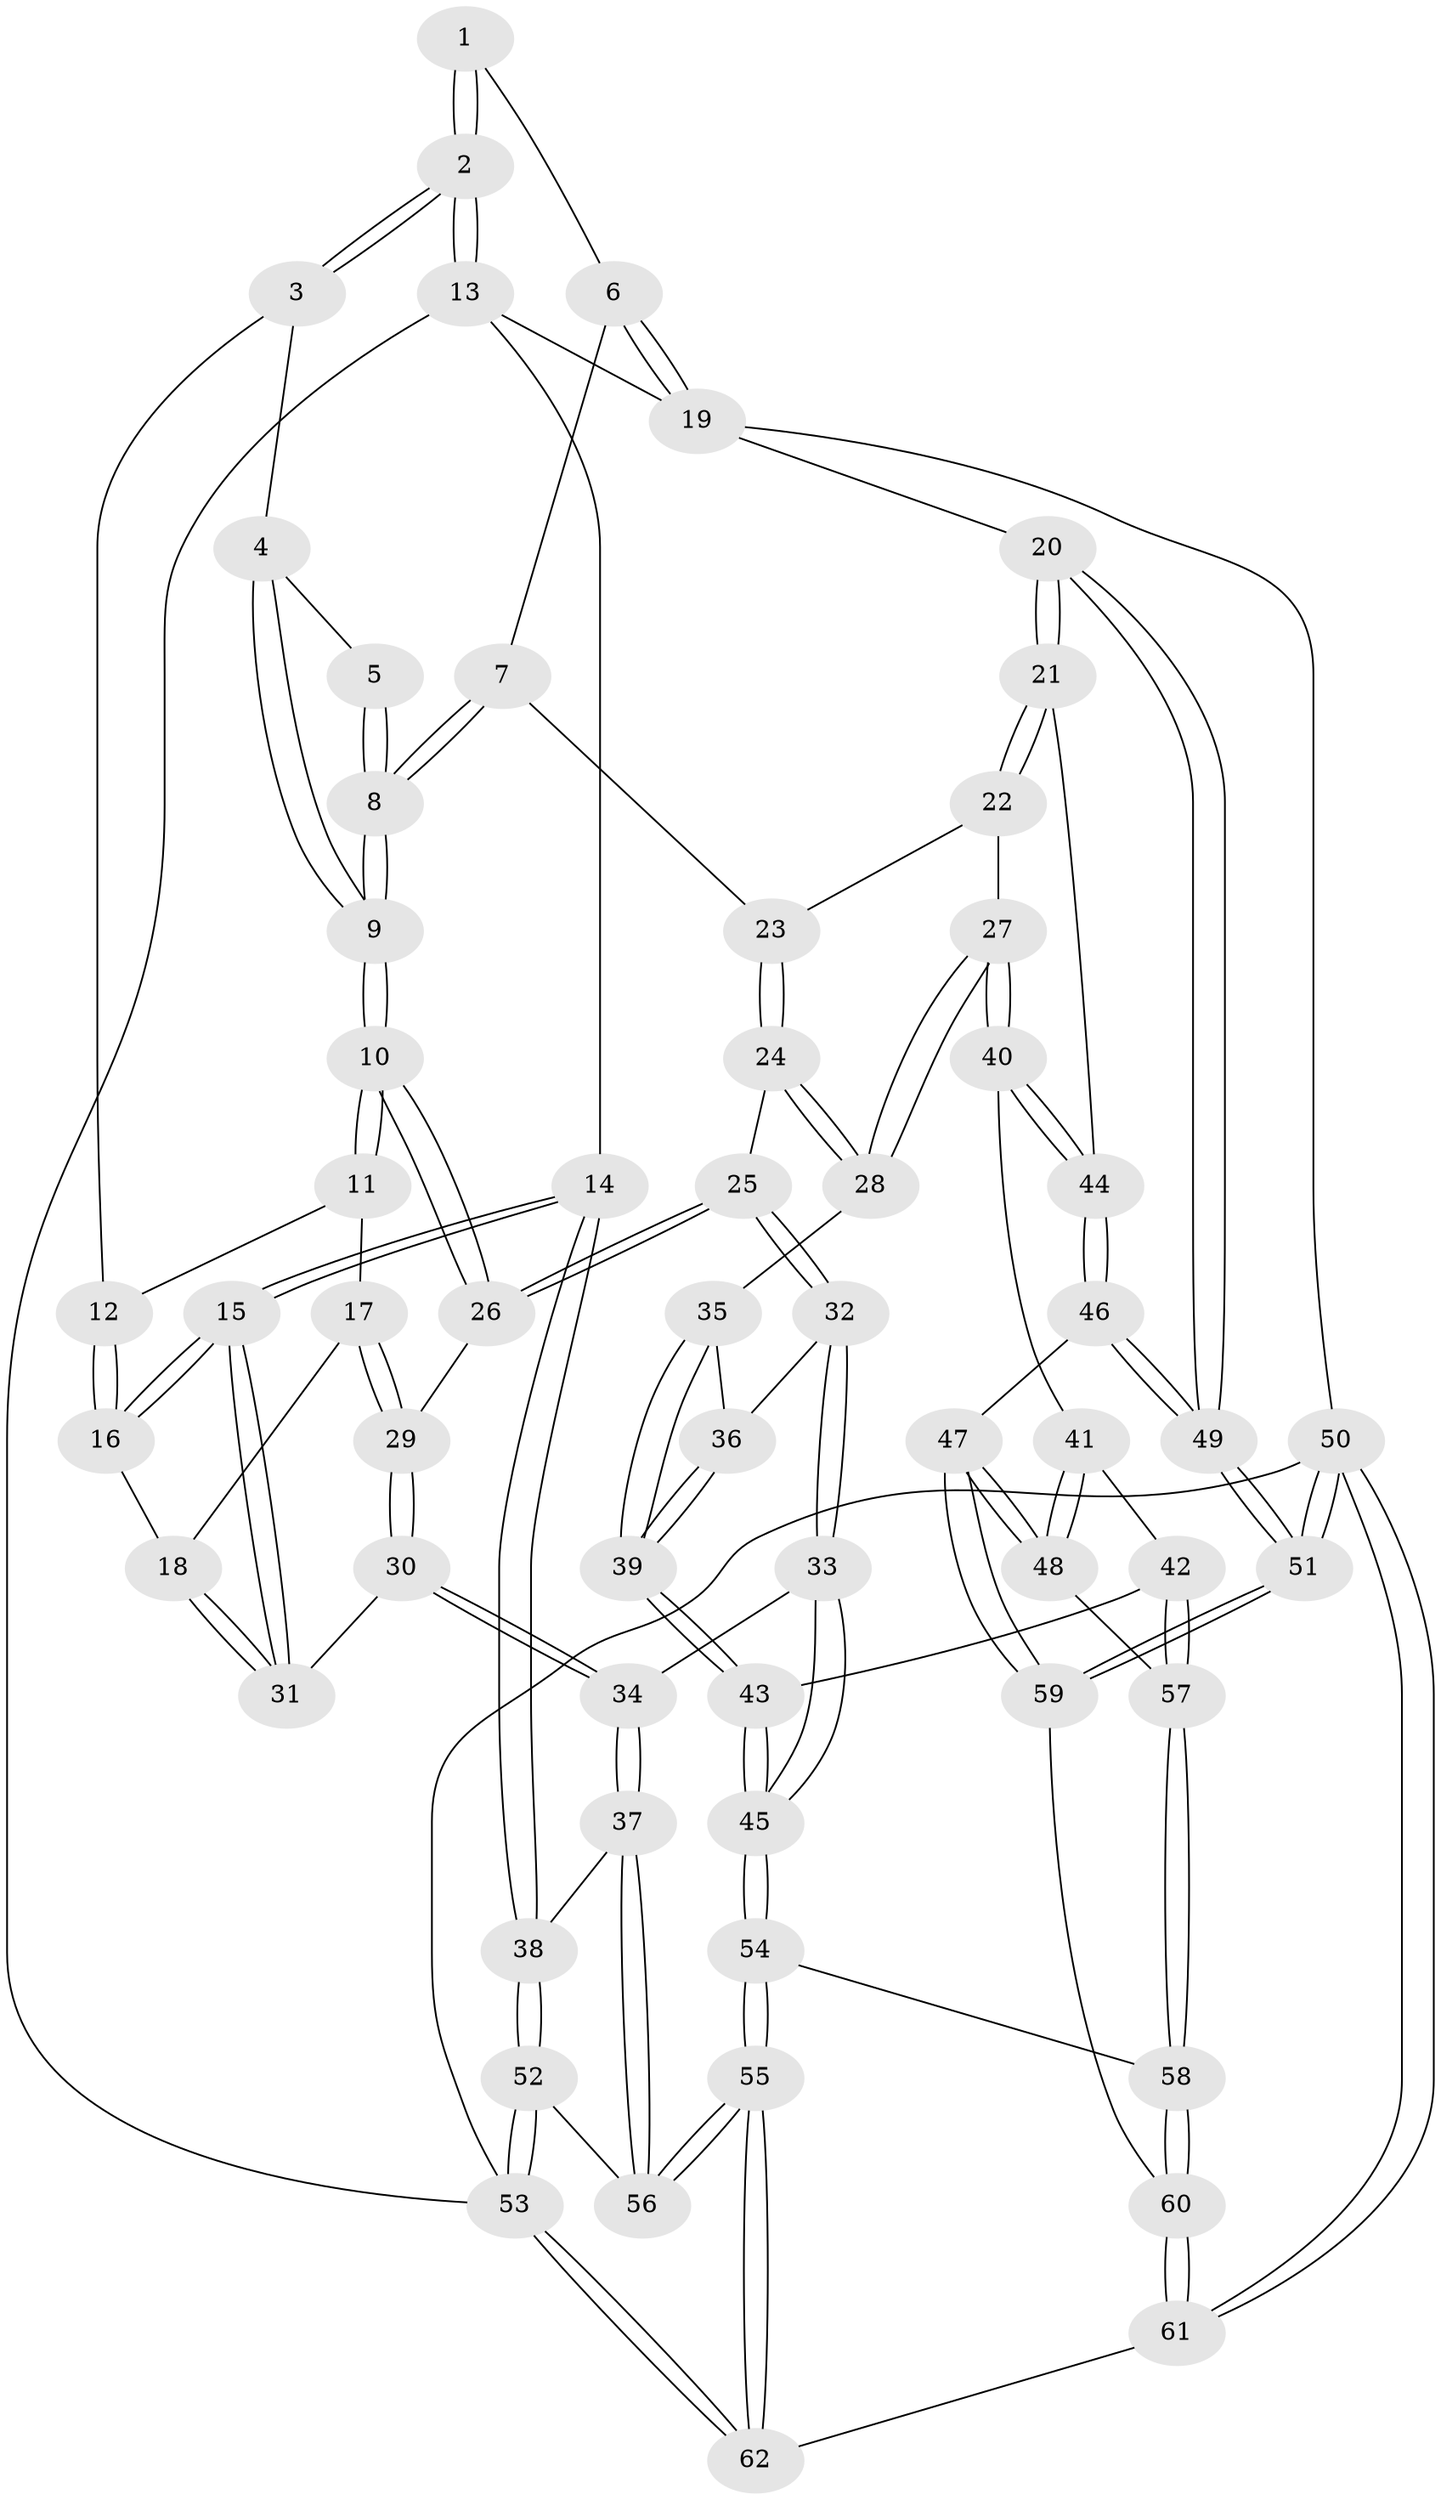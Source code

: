 // coarse degree distribution, {3: 0.5, 2: 0.05555555555555555, 5: 0.1111111111111111, 4: 0.2222222222222222, 7: 0.05555555555555555, 6: 0.05555555555555555}
// Generated by graph-tools (version 1.1) at 2025/05/03/04/25 22:05:55]
// undirected, 62 vertices, 152 edges
graph export_dot {
graph [start="1"]
  node [color=gray90,style=filled];
  1 [pos="+0.5197700091793805+0"];
  2 [pos="+0+0"];
  3 [pos="+0.2042367185121648+0.14672937307087613"];
  4 [pos="+0.27939121157697866+0.16064248120202326"];
  5 [pos="+0.490378169954754+0"];
  6 [pos="+1+0"];
  7 [pos="+0.6151023867049689+0.2430186324360619"];
  8 [pos="+0.5157440309252715+0.25014702070350353"];
  9 [pos="+0.43569675492026083+0.3120917522713896"];
  10 [pos="+0.4338141884366639+0.3213441682626101"];
  11 [pos="+0.21350304164834977+0.3144809869687688"];
  12 [pos="+0.1783015545131466+0.2173759774051072"];
  13 [pos="+0+0"];
  14 [pos="+0+0.48264137867579815"];
  15 [pos="+0+0.4789411465432719"];
  16 [pos="+0.09421644928441221+0.31419392373668126"];
  17 [pos="+0.21274780723465023+0.3455957260964775"];
  18 [pos="+0.20851195643176165+0.35073774863426355"];
  19 [pos="+1+0"];
  20 [pos="+1+0.37539350653547227"];
  21 [pos="+1+0.4110239611661789"];
  22 [pos="+0.6513264822247102+0.28558736748817865"];
  23 [pos="+0.6446668599252736+0.2794557932056015"];
  24 [pos="+0.6142410795463159+0.42791949428944365"];
  25 [pos="+0.4438422662302387+0.38040076220714164"];
  26 [pos="+0.42954038212846984+0.35591740387992815"];
  27 [pos="+0.7091333580636501+0.4841487064447697"];
  28 [pos="+0.7068680047628808+0.48447003626482743"];
  29 [pos="+0.3711894165138688+0.3884142281454776"];
  30 [pos="+0.271894334331063+0.4708541161899219"];
  31 [pos="+0.17135245197417664+0.4429965597006567"];
  32 [pos="+0.469734744534215+0.49549640719550164"];
  33 [pos="+0.4413010138653891+0.610458955498777"];
  34 [pos="+0.282633402046787+0.6436270930974853"];
  35 [pos="+0.6511933434010831+0.5213587400640046"];
  36 [pos="+0.49940674187396783+0.5032634864281438"];
  37 [pos="+0.276731718712984+0.6499318809229889"];
  38 [pos="+0+0.581099959170608"];
  39 [pos="+0.6094868272940609+0.6030006102590972"];
  40 [pos="+0.7904495320335702+0.49817024039266544"];
  41 [pos="+0.782908448415603+0.5166078808065162"];
  42 [pos="+0.6725569724498579+0.7282823244642156"];
  43 [pos="+0.5794364423361524+0.7116058158694044"];
  44 [pos="+0.9736747439966491+0.443156369898442"];
  45 [pos="+0.5474076363205592+0.7198682942043189"];
  46 [pos="+0.8880665344281603+0.6940096096581477"];
  47 [pos="+0.8361100726198483+0.7867161141385459"];
  48 [pos="+0.7943813785297693+0.7741652899723929"];
  49 [pos="+1+0.8955109333408662"];
  50 [pos="+1+1"];
  51 [pos="+1+1"];
  52 [pos="+0+0.7561167703881264"];
  53 [pos="+0+1"];
  54 [pos="+0.4784053581205734+0.8511461752286675"];
  55 [pos="+0.3461618402415809+0.9404280298641629"];
  56 [pos="+0.28160274369173516+0.8375478794281456"];
  57 [pos="+0.7109709237600378+0.7589671221924227"];
  58 [pos="+0.659461498732262+0.9385906120174162"];
  59 [pos="+0.8588816868323529+0.8272198696842984"];
  60 [pos="+0.7327311765456812+1"];
  61 [pos="+0.7416998575139157+1"];
  62 [pos="+0.301403328408462+1"];
  1 -- 2;
  1 -- 2;
  1 -- 6;
  2 -- 3;
  2 -- 3;
  2 -- 13;
  2 -- 13;
  3 -- 4;
  3 -- 12;
  4 -- 5;
  4 -- 9;
  4 -- 9;
  5 -- 8;
  5 -- 8;
  6 -- 7;
  6 -- 19;
  6 -- 19;
  7 -- 8;
  7 -- 8;
  7 -- 23;
  8 -- 9;
  8 -- 9;
  9 -- 10;
  9 -- 10;
  10 -- 11;
  10 -- 11;
  10 -- 26;
  10 -- 26;
  11 -- 12;
  11 -- 17;
  12 -- 16;
  12 -- 16;
  13 -- 14;
  13 -- 19;
  13 -- 53;
  14 -- 15;
  14 -- 15;
  14 -- 38;
  14 -- 38;
  15 -- 16;
  15 -- 16;
  15 -- 31;
  15 -- 31;
  16 -- 18;
  17 -- 18;
  17 -- 29;
  17 -- 29;
  18 -- 31;
  18 -- 31;
  19 -- 20;
  19 -- 50;
  20 -- 21;
  20 -- 21;
  20 -- 49;
  20 -- 49;
  21 -- 22;
  21 -- 22;
  21 -- 44;
  22 -- 23;
  22 -- 27;
  23 -- 24;
  23 -- 24;
  24 -- 25;
  24 -- 28;
  24 -- 28;
  25 -- 26;
  25 -- 26;
  25 -- 32;
  25 -- 32;
  26 -- 29;
  27 -- 28;
  27 -- 28;
  27 -- 40;
  27 -- 40;
  28 -- 35;
  29 -- 30;
  29 -- 30;
  30 -- 31;
  30 -- 34;
  30 -- 34;
  32 -- 33;
  32 -- 33;
  32 -- 36;
  33 -- 34;
  33 -- 45;
  33 -- 45;
  34 -- 37;
  34 -- 37;
  35 -- 36;
  35 -- 39;
  35 -- 39;
  36 -- 39;
  36 -- 39;
  37 -- 38;
  37 -- 56;
  37 -- 56;
  38 -- 52;
  38 -- 52;
  39 -- 43;
  39 -- 43;
  40 -- 41;
  40 -- 44;
  40 -- 44;
  41 -- 42;
  41 -- 48;
  41 -- 48;
  42 -- 43;
  42 -- 57;
  42 -- 57;
  43 -- 45;
  43 -- 45;
  44 -- 46;
  44 -- 46;
  45 -- 54;
  45 -- 54;
  46 -- 47;
  46 -- 49;
  46 -- 49;
  47 -- 48;
  47 -- 48;
  47 -- 59;
  47 -- 59;
  48 -- 57;
  49 -- 51;
  49 -- 51;
  50 -- 51;
  50 -- 51;
  50 -- 61;
  50 -- 61;
  50 -- 53;
  51 -- 59;
  51 -- 59;
  52 -- 53;
  52 -- 53;
  52 -- 56;
  53 -- 62;
  53 -- 62;
  54 -- 55;
  54 -- 55;
  54 -- 58;
  55 -- 56;
  55 -- 56;
  55 -- 62;
  55 -- 62;
  57 -- 58;
  57 -- 58;
  58 -- 60;
  58 -- 60;
  59 -- 60;
  60 -- 61;
  60 -- 61;
  61 -- 62;
}
